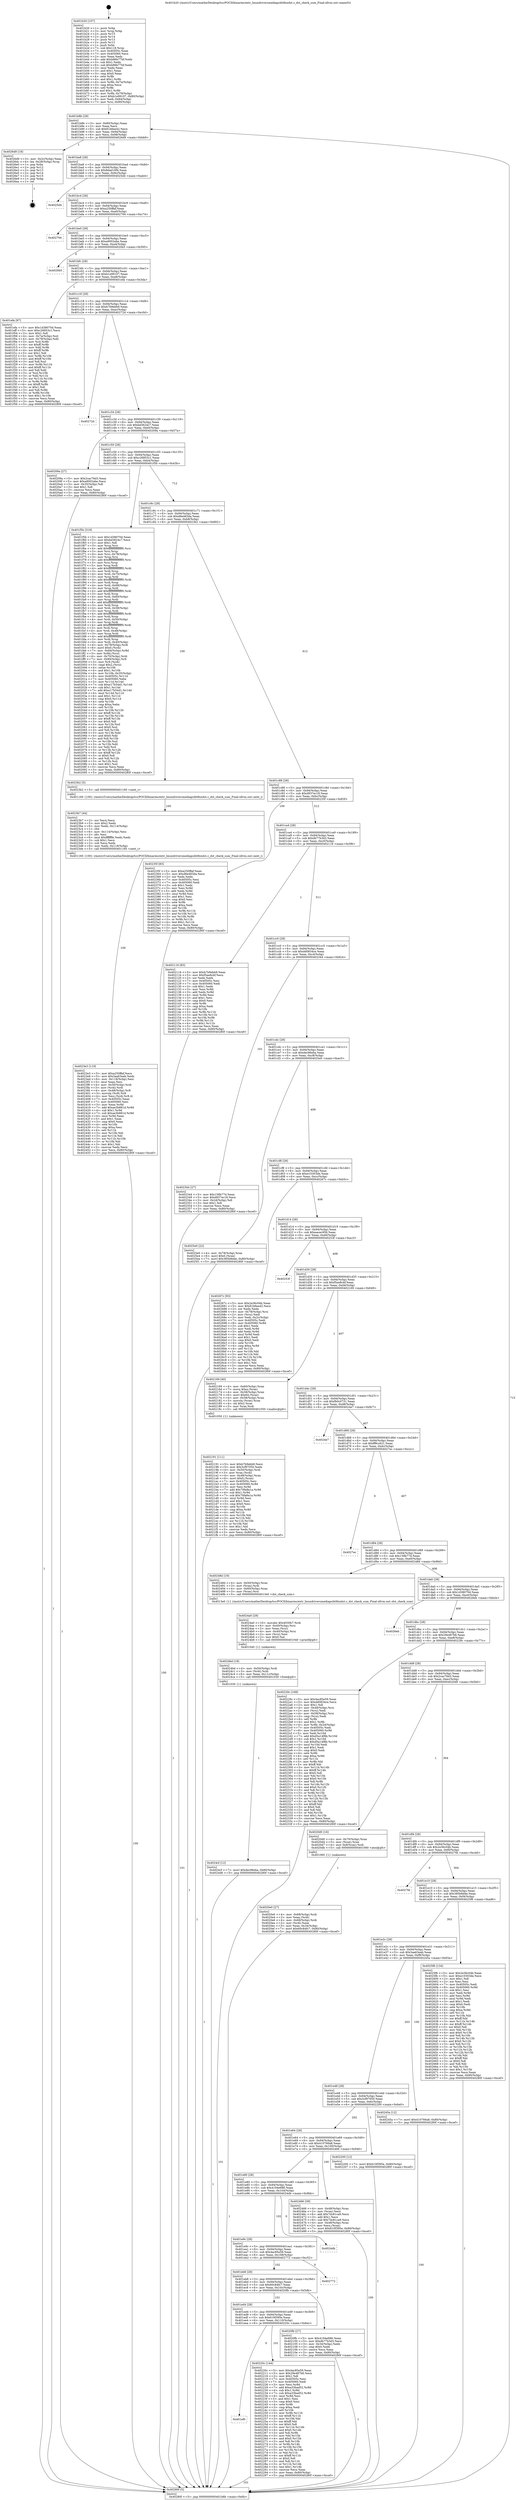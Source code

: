 digraph "0x401b20" {
  label = "0x401b20 (/mnt/c/Users/mathe/Desktop/tcc/POCII/binaries/extr_linuxdriversmediapcibt8xxdst.c_dst_check_sum_Final-ollvm.out::main(0))"
  labelloc = "t"
  node[shape=record]

  Entry [label="",width=0.3,height=0.3,shape=circle,fillcolor=black,style=filled]
  "0x401b8b" [label="{
     0x401b8b [29]\l
     | [instrs]\l
     &nbsp;&nbsp;0x401b8b \<+3\>: mov -0x80(%rbp),%eax\l
     &nbsp;&nbsp;0x401b8e \<+2\>: mov %eax,%ecx\l
     &nbsp;&nbsp;0x401b90 \<+6\>: sub $0x81b6ee42,%ecx\l
     &nbsp;&nbsp;0x401b96 \<+6\>: mov %eax,-0x94(%rbp)\l
     &nbsp;&nbsp;0x401b9c \<+6\>: mov %ecx,-0x98(%rbp)\l
     &nbsp;&nbsp;0x401ba2 \<+6\>: je 00000000004026d9 \<main+0xbb9\>\l
  }"]
  "0x4026d9" [label="{
     0x4026d9 [18]\l
     | [instrs]\l
     &nbsp;&nbsp;0x4026d9 \<+3\>: mov -0x2c(%rbp),%eax\l
     &nbsp;&nbsp;0x4026dc \<+4\>: lea -0x28(%rbp),%rsp\l
     &nbsp;&nbsp;0x4026e0 \<+1\>: pop %rbx\l
     &nbsp;&nbsp;0x4026e1 \<+2\>: pop %r12\l
     &nbsp;&nbsp;0x4026e3 \<+2\>: pop %r13\l
     &nbsp;&nbsp;0x4026e5 \<+2\>: pop %r14\l
     &nbsp;&nbsp;0x4026e7 \<+2\>: pop %r15\l
     &nbsp;&nbsp;0x4026e9 \<+1\>: pop %rbp\l
     &nbsp;&nbsp;0x4026ea \<+1\>: ret\l
  }"]
  "0x401ba8" [label="{
     0x401ba8 [28]\l
     | [instrs]\l
     &nbsp;&nbsp;0x401ba8 \<+5\>: jmp 0000000000401bad \<main+0x8d\>\l
     &nbsp;&nbsp;0x401bad \<+6\>: mov -0x94(%rbp),%eax\l
     &nbsp;&nbsp;0x401bb3 \<+5\>: sub $0x8dad16f4,%eax\l
     &nbsp;&nbsp;0x401bb8 \<+6\>: mov %eax,-0x9c(%rbp)\l
     &nbsp;&nbsp;0x401bbe \<+6\>: je 00000000004025d4 \<main+0xab4\>\l
  }"]
  Exit [label="",width=0.3,height=0.3,shape=circle,fillcolor=black,style=filled,peripheries=2]
  "0x4025d4" [label="{
     0x4025d4\l
  }", style=dashed]
  "0x401bc4" [label="{
     0x401bc4 [28]\l
     | [instrs]\l
     &nbsp;&nbsp;0x401bc4 \<+5\>: jmp 0000000000401bc9 \<main+0xa9\>\l
     &nbsp;&nbsp;0x401bc9 \<+6\>: mov -0x94(%rbp),%eax\l
     &nbsp;&nbsp;0x401bcf \<+5\>: sub $0xa250ffaf,%eax\l
     &nbsp;&nbsp;0x401bd4 \<+6\>: mov %eax,-0xa0(%rbp)\l
     &nbsp;&nbsp;0x401bda \<+6\>: je 0000000000402794 \<main+0xc74\>\l
  }"]
  "0x4024cf" [label="{
     0x4024cf [12]\l
     | [instrs]\l
     &nbsp;&nbsp;0x4024cf \<+7\>: movl $0xdec96eba,-0x80(%rbp)\l
     &nbsp;&nbsp;0x4024d6 \<+5\>: jmp 000000000040280f \<main+0xcef\>\l
  }"]
  "0x402794" [label="{
     0x402794\l
  }", style=dashed]
  "0x401be0" [label="{
     0x401be0 [28]\l
     | [instrs]\l
     &nbsp;&nbsp;0x401be0 \<+5\>: jmp 0000000000401be5 \<main+0xc5\>\l
     &nbsp;&nbsp;0x401be5 \<+6\>: mov -0x94(%rbp),%eax\l
     &nbsp;&nbsp;0x401beb \<+5\>: sub $0xa9002abe,%eax\l
     &nbsp;&nbsp;0x401bf0 \<+6\>: mov %eax,-0xa4(%rbp)\l
     &nbsp;&nbsp;0x401bf6 \<+6\>: je 00000000004020b5 \<main+0x595\>\l
  }"]
  "0x4024bd" [label="{
     0x4024bd [18]\l
     | [instrs]\l
     &nbsp;&nbsp;0x4024bd \<+4\>: mov -0x50(%rbp),%rdi\l
     &nbsp;&nbsp;0x4024c1 \<+3\>: mov (%rdi),%rdi\l
     &nbsp;&nbsp;0x4024c4 \<+6\>: mov %eax,-0x11c(%rbp)\l
     &nbsp;&nbsp;0x4024ca \<+5\>: call 0000000000401030 \<free@plt\>\l
     | [calls]\l
     &nbsp;&nbsp;0x401030 \{1\} (unknown)\l
  }"]
  "0x4020b5" [label="{
     0x4020b5\l
  }", style=dashed]
  "0x401bfc" [label="{
     0x401bfc [28]\l
     | [instrs]\l
     &nbsp;&nbsp;0x401bfc \<+5\>: jmp 0000000000401c01 \<main+0xe1\>\l
     &nbsp;&nbsp;0x401c01 \<+6\>: mov -0x94(%rbp),%eax\l
     &nbsp;&nbsp;0x401c07 \<+5\>: sub $0xb1e99107,%eax\l
     &nbsp;&nbsp;0x401c0c \<+6\>: mov %eax,-0xa8(%rbp)\l
     &nbsp;&nbsp;0x401c12 \<+6\>: je 0000000000401efa \<main+0x3da\>\l
  }"]
  "0x4024a0" [label="{
     0x4024a0 [29]\l
     | [instrs]\l
     &nbsp;&nbsp;0x4024a0 \<+10\>: movabs $0x4030b7,%rdi\l
     &nbsp;&nbsp;0x4024aa \<+4\>: mov -0x40(%rbp),%rsi\l
     &nbsp;&nbsp;0x4024ae \<+2\>: mov %eax,(%rsi)\l
     &nbsp;&nbsp;0x4024b0 \<+4\>: mov -0x40(%rbp),%rsi\l
     &nbsp;&nbsp;0x4024b4 \<+2\>: mov (%rsi),%esi\l
     &nbsp;&nbsp;0x4024b6 \<+2\>: mov $0x0,%al\l
     &nbsp;&nbsp;0x4024b8 \<+5\>: call 0000000000401040 \<printf@plt\>\l
     | [calls]\l
     &nbsp;&nbsp;0x401040 \{1\} (unknown)\l
  }"]
  "0x401efa" [label="{
     0x401efa [97]\l
     | [instrs]\l
     &nbsp;&nbsp;0x401efa \<+5\>: mov $0x1d38070d,%eax\l
     &nbsp;&nbsp;0x401eff \<+5\>: mov $0xc26853c1,%ecx\l
     &nbsp;&nbsp;0x401f04 \<+2\>: mov $0x1,%dl\l
     &nbsp;&nbsp;0x401f06 \<+4\>: mov -0x7a(%rbp),%sil\l
     &nbsp;&nbsp;0x401f0a \<+4\>: mov -0x79(%rbp),%dil\l
     &nbsp;&nbsp;0x401f0e \<+3\>: mov %sil,%r8b\l
     &nbsp;&nbsp;0x401f11 \<+4\>: xor $0xff,%r8b\l
     &nbsp;&nbsp;0x401f15 \<+3\>: mov %dil,%r9b\l
     &nbsp;&nbsp;0x401f18 \<+4\>: xor $0xff,%r9b\l
     &nbsp;&nbsp;0x401f1c \<+3\>: xor $0x1,%dl\l
     &nbsp;&nbsp;0x401f1f \<+3\>: mov %r8b,%r10b\l
     &nbsp;&nbsp;0x401f22 \<+4\>: and $0xff,%r10b\l
     &nbsp;&nbsp;0x401f26 \<+3\>: and %dl,%sil\l
     &nbsp;&nbsp;0x401f29 \<+3\>: mov %r9b,%r11b\l
     &nbsp;&nbsp;0x401f2c \<+4\>: and $0xff,%r11b\l
     &nbsp;&nbsp;0x401f30 \<+3\>: and %dl,%dil\l
     &nbsp;&nbsp;0x401f33 \<+3\>: or %sil,%r10b\l
     &nbsp;&nbsp;0x401f36 \<+3\>: or %dil,%r11b\l
     &nbsp;&nbsp;0x401f39 \<+3\>: xor %r11b,%r10b\l
     &nbsp;&nbsp;0x401f3c \<+3\>: or %r9b,%r8b\l
     &nbsp;&nbsp;0x401f3f \<+4\>: xor $0xff,%r8b\l
     &nbsp;&nbsp;0x401f43 \<+3\>: or $0x1,%dl\l
     &nbsp;&nbsp;0x401f46 \<+3\>: and %dl,%r8b\l
     &nbsp;&nbsp;0x401f49 \<+3\>: or %r8b,%r10b\l
     &nbsp;&nbsp;0x401f4c \<+4\>: test $0x1,%r10b\l
     &nbsp;&nbsp;0x401f50 \<+3\>: cmovne %ecx,%eax\l
     &nbsp;&nbsp;0x401f53 \<+3\>: mov %eax,-0x80(%rbp)\l
     &nbsp;&nbsp;0x401f56 \<+5\>: jmp 000000000040280f \<main+0xcef\>\l
  }"]
  "0x401c18" [label="{
     0x401c18 [28]\l
     | [instrs]\l
     &nbsp;&nbsp;0x401c18 \<+5\>: jmp 0000000000401c1d \<main+0xfd\>\l
     &nbsp;&nbsp;0x401c1d \<+6\>: mov -0x94(%rbp),%eax\l
     &nbsp;&nbsp;0x401c23 \<+5\>: sub $0xb7b9ebb9,%eax\l
     &nbsp;&nbsp;0x401c28 \<+6\>: mov %eax,-0xac(%rbp)\l
     &nbsp;&nbsp;0x401c2e \<+6\>: je 000000000040272d \<main+0xc0d\>\l
  }"]
  "0x40280f" [label="{
     0x40280f [5]\l
     | [instrs]\l
     &nbsp;&nbsp;0x40280f \<+5\>: jmp 0000000000401b8b \<main+0x6b\>\l
  }"]
  "0x401b20" [label="{
     0x401b20 [107]\l
     | [instrs]\l
     &nbsp;&nbsp;0x401b20 \<+1\>: push %rbp\l
     &nbsp;&nbsp;0x401b21 \<+3\>: mov %rsp,%rbp\l
     &nbsp;&nbsp;0x401b24 \<+2\>: push %r15\l
     &nbsp;&nbsp;0x401b26 \<+2\>: push %r14\l
     &nbsp;&nbsp;0x401b28 \<+2\>: push %r13\l
     &nbsp;&nbsp;0x401b2a \<+2\>: push %r12\l
     &nbsp;&nbsp;0x401b2c \<+1\>: push %rbx\l
     &nbsp;&nbsp;0x401b2d \<+7\>: sub $0x118,%rsp\l
     &nbsp;&nbsp;0x401b34 \<+7\>: mov 0x40505c,%eax\l
     &nbsp;&nbsp;0x401b3b \<+7\>: mov 0x405060,%ecx\l
     &nbsp;&nbsp;0x401b42 \<+2\>: mov %eax,%edx\l
     &nbsp;&nbsp;0x401b44 \<+6\>: add $0xb86b77bf,%edx\l
     &nbsp;&nbsp;0x401b4a \<+3\>: sub $0x1,%edx\l
     &nbsp;&nbsp;0x401b4d \<+6\>: sub $0xb86b77bf,%edx\l
     &nbsp;&nbsp;0x401b53 \<+3\>: imul %edx,%eax\l
     &nbsp;&nbsp;0x401b56 \<+3\>: and $0x1,%eax\l
     &nbsp;&nbsp;0x401b59 \<+3\>: cmp $0x0,%eax\l
     &nbsp;&nbsp;0x401b5c \<+4\>: sete %r8b\l
     &nbsp;&nbsp;0x401b60 \<+4\>: and $0x1,%r8b\l
     &nbsp;&nbsp;0x401b64 \<+4\>: mov %r8b,-0x7a(%rbp)\l
     &nbsp;&nbsp;0x401b68 \<+3\>: cmp $0xa,%ecx\l
     &nbsp;&nbsp;0x401b6b \<+4\>: setl %r8b\l
     &nbsp;&nbsp;0x401b6f \<+4\>: and $0x1,%r8b\l
     &nbsp;&nbsp;0x401b73 \<+4\>: mov %r8b,-0x79(%rbp)\l
     &nbsp;&nbsp;0x401b77 \<+7\>: movl $0xb1e99107,-0x80(%rbp)\l
     &nbsp;&nbsp;0x401b7e \<+6\>: mov %edi,-0x84(%rbp)\l
     &nbsp;&nbsp;0x401b84 \<+7\>: mov %rsi,-0x90(%rbp)\l
  }"]
  "0x4023e3" [label="{
     0x4023e3 [119]\l
     | [instrs]\l
     &nbsp;&nbsp;0x4023e3 \<+5\>: mov $0xa250ffaf,%ecx\l
     &nbsp;&nbsp;0x4023e8 \<+5\>: mov $0x3aa63eab,%edx\l
     &nbsp;&nbsp;0x4023ed \<+6\>: mov -0x118(%rbp),%esi\l
     &nbsp;&nbsp;0x4023f3 \<+3\>: imul %eax,%esi\l
     &nbsp;&nbsp;0x4023f6 \<+4\>: mov -0x50(%rbp),%rdi\l
     &nbsp;&nbsp;0x4023fa \<+3\>: mov (%rdi),%rdi\l
     &nbsp;&nbsp;0x4023fd \<+4\>: mov -0x48(%rbp),%r8\l
     &nbsp;&nbsp;0x402401 \<+3\>: movslq (%r8),%r8\l
     &nbsp;&nbsp;0x402404 \<+4\>: mov %esi,(%rdi,%r8,4)\l
     &nbsp;&nbsp;0x402408 \<+7\>: mov 0x40505c,%eax\l
     &nbsp;&nbsp;0x40240f \<+7\>: mov 0x405060,%esi\l
     &nbsp;&nbsp;0x402416 \<+3\>: mov %eax,%r9d\l
     &nbsp;&nbsp;0x402419 \<+7\>: add $0xae3b881d,%r9d\l
     &nbsp;&nbsp;0x402420 \<+4\>: sub $0x1,%r9d\l
     &nbsp;&nbsp;0x402424 \<+7\>: sub $0xae3b881d,%r9d\l
     &nbsp;&nbsp;0x40242b \<+4\>: imul %r9d,%eax\l
     &nbsp;&nbsp;0x40242f \<+3\>: and $0x1,%eax\l
     &nbsp;&nbsp;0x402432 \<+3\>: cmp $0x0,%eax\l
     &nbsp;&nbsp;0x402435 \<+4\>: sete %r10b\l
     &nbsp;&nbsp;0x402439 \<+3\>: cmp $0xa,%esi\l
     &nbsp;&nbsp;0x40243c \<+4\>: setl %r11b\l
     &nbsp;&nbsp;0x402440 \<+3\>: mov %r10b,%bl\l
     &nbsp;&nbsp;0x402443 \<+3\>: and %r11b,%bl\l
     &nbsp;&nbsp;0x402446 \<+3\>: xor %r11b,%r10b\l
     &nbsp;&nbsp;0x402449 \<+3\>: or %r10b,%bl\l
     &nbsp;&nbsp;0x40244c \<+3\>: test $0x1,%bl\l
     &nbsp;&nbsp;0x40244f \<+3\>: cmovne %edx,%ecx\l
     &nbsp;&nbsp;0x402452 \<+3\>: mov %ecx,-0x80(%rbp)\l
     &nbsp;&nbsp;0x402455 \<+5\>: jmp 000000000040280f \<main+0xcef\>\l
  }"]
  "0x40272d" [label="{
     0x40272d\l
  }", style=dashed]
  "0x401c34" [label="{
     0x401c34 [28]\l
     | [instrs]\l
     &nbsp;&nbsp;0x401c34 \<+5\>: jmp 0000000000401c39 \<main+0x119\>\l
     &nbsp;&nbsp;0x401c39 \<+6\>: mov -0x94(%rbp),%eax\l
     &nbsp;&nbsp;0x401c3f \<+5\>: sub $0xbd3624c7,%eax\l
     &nbsp;&nbsp;0x401c44 \<+6\>: mov %eax,-0xb0(%rbp)\l
     &nbsp;&nbsp;0x401c4a \<+6\>: je 000000000040209a \<main+0x57a\>\l
  }"]
  "0x4023b7" [label="{
     0x4023b7 [44]\l
     | [instrs]\l
     &nbsp;&nbsp;0x4023b7 \<+2\>: xor %ecx,%ecx\l
     &nbsp;&nbsp;0x4023b9 \<+5\>: mov $0x2,%edx\l
     &nbsp;&nbsp;0x4023be \<+6\>: mov %edx,-0x114(%rbp)\l
     &nbsp;&nbsp;0x4023c4 \<+1\>: cltd\l
     &nbsp;&nbsp;0x4023c5 \<+6\>: mov -0x114(%rbp),%esi\l
     &nbsp;&nbsp;0x4023cb \<+2\>: idiv %esi\l
     &nbsp;&nbsp;0x4023cd \<+6\>: imul $0xfffffffe,%edx,%edx\l
     &nbsp;&nbsp;0x4023d3 \<+3\>: sub $0x1,%ecx\l
     &nbsp;&nbsp;0x4023d6 \<+2\>: sub %ecx,%edx\l
     &nbsp;&nbsp;0x4023d8 \<+6\>: mov %edx,-0x118(%rbp)\l
     &nbsp;&nbsp;0x4023de \<+5\>: call 0000000000401160 \<next_i\>\l
     | [calls]\l
     &nbsp;&nbsp;0x401160 \{100\} (/mnt/c/Users/mathe/Desktop/tcc/POCII/binaries/extr_linuxdriversmediapcibt8xxdst.c_dst_check_sum_Final-ollvm.out::next_i)\l
  }"]
  "0x40209a" [label="{
     0x40209a [27]\l
     | [instrs]\l
     &nbsp;&nbsp;0x40209a \<+5\>: mov $0x2cac76d3,%eax\l
     &nbsp;&nbsp;0x40209f \<+5\>: mov $0xa9002abe,%ecx\l
     &nbsp;&nbsp;0x4020a4 \<+3\>: mov -0x35(%rbp),%dl\l
     &nbsp;&nbsp;0x4020a7 \<+3\>: test $0x1,%dl\l
     &nbsp;&nbsp;0x4020aa \<+3\>: cmovne %ecx,%eax\l
     &nbsp;&nbsp;0x4020ad \<+3\>: mov %eax,-0x80(%rbp)\l
     &nbsp;&nbsp;0x4020b0 \<+5\>: jmp 000000000040280f \<main+0xcef\>\l
  }"]
  "0x401c50" [label="{
     0x401c50 [28]\l
     | [instrs]\l
     &nbsp;&nbsp;0x401c50 \<+5\>: jmp 0000000000401c55 \<main+0x135\>\l
     &nbsp;&nbsp;0x401c55 \<+6\>: mov -0x94(%rbp),%eax\l
     &nbsp;&nbsp;0x401c5b \<+5\>: sub $0xc26853c1,%eax\l
     &nbsp;&nbsp;0x401c60 \<+6\>: mov %eax,-0xb4(%rbp)\l
     &nbsp;&nbsp;0x401c66 \<+6\>: je 0000000000401f5b \<main+0x43b\>\l
  }"]
  "0x401ef0" [label="{
     0x401ef0\l
  }", style=dashed]
  "0x401f5b" [label="{
     0x401f5b [319]\l
     | [instrs]\l
     &nbsp;&nbsp;0x401f5b \<+5\>: mov $0x1d38070d,%eax\l
     &nbsp;&nbsp;0x401f60 \<+5\>: mov $0xbd3624c7,%ecx\l
     &nbsp;&nbsp;0x401f65 \<+2\>: mov $0x1,%dl\l
     &nbsp;&nbsp;0x401f67 \<+3\>: mov %rsp,%rsi\l
     &nbsp;&nbsp;0x401f6a \<+4\>: add $0xfffffffffffffff0,%rsi\l
     &nbsp;&nbsp;0x401f6e \<+3\>: mov %rsi,%rsp\l
     &nbsp;&nbsp;0x401f71 \<+4\>: mov %rsi,-0x78(%rbp)\l
     &nbsp;&nbsp;0x401f75 \<+3\>: mov %rsp,%rsi\l
     &nbsp;&nbsp;0x401f78 \<+4\>: add $0xfffffffffffffff0,%rsi\l
     &nbsp;&nbsp;0x401f7c \<+3\>: mov %rsi,%rsp\l
     &nbsp;&nbsp;0x401f7f \<+3\>: mov %rsp,%rdi\l
     &nbsp;&nbsp;0x401f82 \<+4\>: add $0xfffffffffffffff0,%rdi\l
     &nbsp;&nbsp;0x401f86 \<+3\>: mov %rdi,%rsp\l
     &nbsp;&nbsp;0x401f89 \<+4\>: mov %rdi,-0x70(%rbp)\l
     &nbsp;&nbsp;0x401f8d \<+3\>: mov %rsp,%rdi\l
     &nbsp;&nbsp;0x401f90 \<+4\>: add $0xfffffffffffffff0,%rdi\l
     &nbsp;&nbsp;0x401f94 \<+3\>: mov %rdi,%rsp\l
     &nbsp;&nbsp;0x401f97 \<+4\>: mov %rdi,-0x68(%rbp)\l
     &nbsp;&nbsp;0x401f9b \<+3\>: mov %rsp,%rdi\l
     &nbsp;&nbsp;0x401f9e \<+4\>: add $0xfffffffffffffff0,%rdi\l
     &nbsp;&nbsp;0x401fa2 \<+3\>: mov %rdi,%rsp\l
     &nbsp;&nbsp;0x401fa5 \<+4\>: mov %rdi,-0x60(%rbp)\l
     &nbsp;&nbsp;0x401fa9 \<+3\>: mov %rsp,%rdi\l
     &nbsp;&nbsp;0x401fac \<+4\>: add $0xfffffffffffffff0,%rdi\l
     &nbsp;&nbsp;0x401fb0 \<+3\>: mov %rdi,%rsp\l
     &nbsp;&nbsp;0x401fb3 \<+4\>: mov %rdi,-0x58(%rbp)\l
     &nbsp;&nbsp;0x401fb7 \<+3\>: mov %rsp,%rdi\l
     &nbsp;&nbsp;0x401fba \<+4\>: add $0xfffffffffffffff0,%rdi\l
     &nbsp;&nbsp;0x401fbe \<+3\>: mov %rdi,%rsp\l
     &nbsp;&nbsp;0x401fc1 \<+4\>: mov %rdi,-0x50(%rbp)\l
     &nbsp;&nbsp;0x401fc5 \<+3\>: mov %rsp,%rdi\l
     &nbsp;&nbsp;0x401fc8 \<+4\>: add $0xfffffffffffffff0,%rdi\l
     &nbsp;&nbsp;0x401fcc \<+3\>: mov %rdi,%rsp\l
     &nbsp;&nbsp;0x401fcf \<+4\>: mov %rdi,-0x48(%rbp)\l
     &nbsp;&nbsp;0x401fd3 \<+3\>: mov %rsp,%rdi\l
     &nbsp;&nbsp;0x401fd6 \<+4\>: add $0xfffffffffffffff0,%rdi\l
     &nbsp;&nbsp;0x401fda \<+3\>: mov %rdi,%rsp\l
     &nbsp;&nbsp;0x401fdd \<+4\>: mov %rdi,-0x40(%rbp)\l
     &nbsp;&nbsp;0x401fe1 \<+4\>: mov -0x78(%rbp),%rdi\l
     &nbsp;&nbsp;0x401fe5 \<+6\>: movl $0x0,(%rdi)\l
     &nbsp;&nbsp;0x401feb \<+7\>: mov -0x84(%rbp),%r8d\l
     &nbsp;&nbsp;0x401ff2 \<+3\>: mov %r8d,(%rsi)\l
     &nbsp;&nbsp;0x401ff5 \<+4\>: mov -0x70(%rbp),%rdi\l
     &nbsp;&nbsp;0x401ff9 \<+7\>: mov -0x90(%rbp),%r9\l
     &nbsp;&nbsp;0x402000 \<+3\>: mov %r9,(%rdi)\l
     &nbsp;&nbsp;0x402003 \<+3\>: cmpl $0x2,(%rsi)\l
     &nbsp;&nbsp;0x402006 \<+4\>: setne %r10b\l
     &nbsp;&nbsp;0x40200a \<+4\>: and $0x1,%r10b\l
     &nbsp;&nbsp;0x40200e \<+4\>: mov %r10b,-0x35(%rbp)\l
     &nbsp;&nbsp;0x402012 \<+8\>: mov 0x40505c,%r11d\l
     &nbsp;&nbsp;0x40201a \<+7\>: mov 0x405060,%ebx\l
     &nbsp;&nbsp;0x402021 \<+3\>: mov %r11d,%r14d\l
     &nbsp;&nbsp;0x402024 \<+7\>: sub $0xe17b54d1,%r14d\l
     &nbsp;&nbsp;0x40202b \<+4\>: sub $0x1,%r14d\l
     &nbsp;&nbsp;0x40202f \<+7\>: add $0xe17b54d1,%r14d\l
     &nbsp;&nbsp;0x402036 \<+4\>: imul %r14d,%r11d\l
     &nbsp;&nbsp;0x40203a \<+4\>: and $0x1,%r11d\l
     &nbsp;&nbsp;0x40203e \<+4\>: cmp $0x0,%r11d\l
     &nbsp;&nbsp;0x402042 \<+4\>: sete %r10b\l
     &nbsp;&nbsp;0x402046 \<+3\>: cmp $0xa,%ebx\l
     &nbsp;&nbsp;0x402049 \<+4\>: setl %r15b\l
     &nbsp;&nbsp;0x40204d \<+3\>: mov %r10b,%r12b\l
     &nbsp;&nbsp;0x402050 \<+4\>: xor $0xff,%r12b\l
     &nbsp;&nbsp;0x402054 \<+3\>: mov %r15b,%r13b\l
     &nbsp;&nbsp;0x402057 \<+4\>: xor $0xff,%r13b\l
     &nbsp;&nbsp;0x40205b \<+3\>: xor $0x0,%dl\l
     &nbsp;&nbsp;0x40205e \<+3\>: mov %r12b,%sil\l
     &nbsp;&nbsp;0x402061 \<+4\>: and $0x0,%sil\l
     &nbsp;&nbsp;0x402065 \<+3\>: and %dl,%r10b\l
     &nbsp;&nbsp;0x402068 \<+3\>: mov %r13b,%dil\l
     &nbsp;&nbsp;0x40206b \<+4\>: and $0x0,%dil\l
     &nbsp;&nbsp;0x40206f \<+3\>: and %dl,%r15b\l
     &nbsp;&nbsp;0x402072 \<+3\>: or %r10b,%sil\l
     &nbsp;&nbsp;0x402075 \<+3\>: or %r15b,%dil\l
     &nbsp;&nbsp;0x402078 \<+3\>: xor %dil,%sil\l
     &nbsp;&nbsp;0x40207b \<+3\>: or %r13b,%r12b\l
     &nbsp;&nbsp;0x40207e \<+4\>: xor $0xff,%r12b\l
     &nbsp;&nbsp;0x402082 \<+3\>: or $0x0,%dl\l
     &nbsp;&nbsp;0x402085 \<+3\>: and %dl,%r12b\l
     &nbsp;&nbsp;0x402088 \<+3\>: or %r12b,%sil\l
     &nbsp;&nbsp;0x40208b \<+4\>: test $0x1,%sil\l
     &nbsp;&nbsp;0x40208f \<+3\>: cmovne %ecx,%eax\l
     &nbsp;&nbsp;0x402092 \<+3\>: mov %eax,-0x80(%rbp)\l
     &nbsp;&nbsp;0x402095 \<+5\>: jmp 000000000040280f \<main+0xcef\>\l
  }"]
  "0x401c6c" [label="{
     0x401c6c [28]\l
     | [instrs]\l
     &nbsp;&nbsp;0x401c6c \<+5\>: jmp 0000000000401c71 \<main+0x151\>\l
     &nbsp;&nbsp;0x401c71 \<+6\>: mov -0x94(%rbp),%eax\l
     &nbsp;&nbsp;0x401c77 \<+5\>: sub $0xd6e483da,%eax\l
     &nbsp;&nbsp;0x401c7c \<+6\>: mov %eax,-0xb8(%rbp)\l
     &nbsp;&nbsp;0x401c82 \<+6\>: je 00000000004023b2 \<main+0x892\>\l
  }"]
  "0x40220c" [label="{
     0x40220c [144]\l
     | [instrs]\l
     &nbsp;&nbsp;0x40220c \<+5\>: mov $0x4ac85e59,%eax\l
     &nbsp;&nbsp;0x402211 \<+5\>: mov $0x29e487b6,%ecx\l
     &nbsp;&nbsp;0x402216 \<+2\>: mov $0x1,%dl\l
     &nbsp;&nbsp;0x402218 \<+7\>: mov 0x40505c,%esi\l
     &nbsp;&nbsp;0x40221f \<+7\>: mov 0x405060,%edi\l
     &nbsp;&nbsp;0x402226 \<+3\>: mov %esi,%r8d\l
     &nbsp;&nbsp;0x402229 \<+7\>: add $0xa33bad52,%r8d\l
     &nbsp;&nbsp;0x402230 \<+4\>: sub $0x1,%r8d\l
     &nbsp;&nbsp;0x402234 \<+7\>: sub $0xa33bad52,%r8d\l
     &nbsp;&nbsp;0x40223b \<+4\>: imul %r8d,%esi\l
     &nbsp;&nbsp;0x40223f \<+3\>: and $0x1,%esi\l
     &nbsp;&nbsp;0x402242 \<+3\>: cmp $0x0,%esi\l
     &nbsp;&nbsp;0x402245 \<+4\>: sete %r9b\l
     &nbsp;&nbsp;0x402249 \<+3\>: cmp $0xa,%edi\l
     &nbsp;&nbsp;0x40224c \<+4\>: setl %r10b\l
     &nbsp;&nbsp;0x402250 \<+3\>: mov %r9b,%r11b\l
     &nbsp;&nbsp;0x402253 \<+4\>: xor $0xff,%r11b\l
     &nbsp;&nbsp;0x402257 \<+3\>: mov %r10b,%bl\l
     &nbsp;&nbsp;0x40225a \<+3\>: xor $0xff,%bl\l
     &nbsp;&nbsp;0x40225d \<+3\>: xor $0x0,%dl\l
     &nbsp;&nbsp;0x402260 \<+3\>: mov %r11b,%r14b\l
     &nbsp;&nbsp;0x402263 \<+4\>: and $0x0,%r14b\l
     &nbsp;&nbsp;0x402267 \<+3\>: and %dl,%r9b\l
     &nbsp;&nbsp;0x40226a \<+3\>: mov %bl,%r15b\l
     &nbsp;&nbsp;0x40226d \<+4\>: and $0x0,%r15b\l
     &nbsp;&nbsp;0x402271 \<+3\>: and %dl,%r10b\l
     &nbsp;&nbsp;0x402274 \<+3\>: or %r9b,%r14b\l
     &nbsp;&nbsp;0x402277 \<+3\>: or %r10b,%r15b\l
     &nbsp;&nbsp;0x40227a \<+3\>: xor %r15b,%r14b\l
     &nbsp;&nbsp;0x40227d \<+3\>: or %bl,%r11b\l
     &nbsp;&nbsp;0x402280 \<+4\>: xor $0xff,%r11b\l
     &nbsp;&nbsp;0x402284 \<+3\>: or $0x0,%dl\l
     &nbsp;&nbsp;0x402287 \<+3\>: and %dl,%r11b\l
     &nbsp;&nbsp;0x40228a \<+3\>: or %r11b,%r14b\l
     &nbsp;&nbsp;0x40228d \<+4\>: test $0x1,%r14b\l
     &nbsp;&nbsp;0x402291 \<+3\>: cmovne %ecx,%eax\l
     &nbsp;&nbsp;0x402294 \<+3\>: mov %eax,-0x80(%rbp)\l
     &nbsp;&nbsp;0x402297 \<+5\>: jmp 000000000040280f \<main+0xcef\>\l
  }"]
  "0x402191" [label="{
     0x402191 [111]\l
     | [instrs]\l
     &nbsp;&nbsp;0x402191 \<+5\>: mov $0xb7b9ebb9,%ecx\l
     &nbsp;&nbsp;0x402196 \<+5\>: mov $0x3cf97050,%edx\l
     &nbsp;&nbsp;0x40219b \<+4\>: mov -0x50(%rbp),%rdi\l
     &nbsp;&nbsp;0x40219f \<+3\>: mov %rax,(%rdi)\l
     &nbsp;&nbsp;0x4021a2 \<+4\>: mov -0x48(%rbp),%rax\l
     &nbsp;&nbsp;0x4021a6 \<+6\>: movl $0x0,(%rax)\l
     &nbsp;&nbsp;0x4021ac \<+7\>: mov 0x40505c,%esi\l
     &nbsp;&nbsp;0x4021b3 \<+8\>: mov 0x405060,%r8d\l
     &nbsp;&nbsp;0x4021bb \<+3\>: mov %esi,%r9d\l
     &nbsp;&nbsp;0x4021be \<+7\>: add $0x70fa8a1a,%r9d\l
     &nbsp;&nbsp;0x4021c5 \<+4\>: sub $0x1,%r9d\l
     &nbsp;&nbsp;0x4021c9 \<+7\>: sub $0x70fa8a1a,%r9d\l
     &nbsp;&nbsp;0x4021d0 \<+4\>: imul %r9d,%esi\l
     &nbsp;&nbsp;0x4021d4 \<+3\>: and $0x1,%esi\l
     &nbsp;&nbsp;0x4021d7 \<+3\>: cmp $0x0,%esi\l
     &nbsp;&nbsp;0x4021da \<+4\>: sete %r10b\l
     &nbsp;&nbsp;0x4021de \<+4\>: cmp $0xa,%r8d\l
     &nbsp;&nbsp;0x4021e2 \<+4\>: setl %r11b\l
     &nbsp;&nbsp;0x4021e6 \<+3\>: mov %r10b,%bl\l
     &nbsp;&nbsp;0x4021e9 \<+3\>: and %r11b,%bl\l
     &nbsp;&nbsp;0x4021ec \<+3\>: xor %r11b,%r10b\l
     &nbsp;&nbsp;0x4021ef \<+3\>: or %r10b,%bl\l
     &nbsp;&nbsp;0x4021f2 \<+3\>: test $0x1,%bl\l
     &nbsp;&nbsp;0x4021f5 \<+3\>: cmovne %edx,%ecx\l
     &nbsp;&nbsp;0x4021f8 \<+3\>: mov %ecx,-0x80(%rbp)\l
     &nbsp;&nbsp;0x4021fb \<+5\>: jmp 000000000040280f \<main+0xcef\>\l
  }"]
  "0x4023b2" [label="{
     0x4023b2 [5]\l
     | [instrs]\l
     &nbsp;&nbsp;0x4023b2 \<+5\>: call 0000000000401160 \<next_i\>\l
     | [calls]\l
     &nbsp;&nbsp;0x401160 \{100\} (/mnt/c/Users/mathe/Desktop/tcc/POCII/binaries/extr_linuxdriversmediapcibt8xxdst.c_dst_check_sum_Final-ollvm.out::next_i)\l
  }"]
  "0x401c88" [label="{
     0x401c88 [28]\l
     | [instrs]\l
     &nbsp;&nbsp;0x401c88 \<+5\>: jmp 0000000000401c8d \<main+0x16d\>\l
     &nbsp;&nbsp;0x401c8d \<+6\>: mov -0x94(%rbp),%eax\l
     &nbsp;&nbsp;0x401c93 \<+5\>: sub $0xd937ec18,%eax\l
     &nbsp;&nbsp;0x401c98 \<+6\>: mov %eax,-0xbc(%rbp)\l
     &nbsp;&nbsp;0x401c9e \<+6\>: je 000000000040235f \<main+0x83f\>\l
  }"]
  "0x401ed4" [label="{
     0x401ed4 [28]\l
     | [instrs]\l
     &nbsp;&nbsp;0x401ed4 \<+5\>: jmp 0000000000401ed9 \<main+0x3b9\>\l
     &nbsp;&nbsp;0x401ed9 \<+6\>: mov -0x94(%rbp),%eax\l
     &nbsp;&nbsp;0x401edf \<+5\>: sub $0x610f395e,%eax\l
     &nbsp;&nbsp;0x401ee4 \<+6\>: mov %eax,-0x110(%rbp)\l
     &nbsp;&nbsp;0x401eea \<+6\>: je 000000000040220c \<main+0x6ec\>\l
  }"]
  "0x40235f" [label="{
     0x40235f [83]\l
     | [instrs]\l
     &nbsp;&nbsp;0x40235f \<+5\>: mov $0xa250ffaf,%eax\l
     &nbsp;&nbsp;0x402364 \<+5\>: mov $0xd6e483da,%ecx\l
     &nbsp;&nbsp;0x402369 \<+2\>: xor %edx,%edx\l
     &nbsp;&nbsp;0x40236b \<+7\>: mov 0x40505c,%esi\l
     &nbsp;&nbsp;0x402372 \<+7\>: mov 0x405060,%edi\l
     &nbsp;&nbsp;0x402379 \<+3\>: sub $0x1,%edx\l
     &nbsp;&nbsp;0x40237c \<+3\>: mov %esi,%r8d\l
     &nbsp;&nbsp;0x40237f \<+3\>: add %edx,%r8d\l
     &nbsp;&nbsp;0x402382 \<+4\>: imul %r8d,%esi\l
     &nbsp;&nbsp;0x402386 \<+3\>: and $0x1,%esi\l
     &nbsp;&nbsp;0x402389 \<+3\>: cmp $0x0,%esi\l
     &nbsp;&nbsp;0x40238c \<+4\>: sete %r9b\l
     &nbsp;&nbsp;0x402390 \<+3\>: cmp $0xa,%edi\l
     &nbsp;&nbsp;0x402393 \<+4\>: setl %r10b\l
     &nbsp;&nbsp;0x402397 \<+3\>: mov %r9b,%r11b\l
     &nbsp;&nbsp;0x40239a \<+3\>: and %r10b,%r11b\l
     &nbsp;&nbsp;0x40239d \<+3\>: xor %r10b,%r9b\l
     &nbsp;&nbsp;0x4023a0 \<+3\>: or %r9b,%r11b\l
     &nbsp;&nbsp;0x4023a3 \<+4\>: test $0x1,%r11b\l
     &nbsp;&nbsp;0x4023a7 \<+3\>: cmovne %ecx,%eax\l
     &nbsp;&nbsp;0x4023aa \<+3\>: mov %eax,-0x80(%rbp)\l
     &nbsp;&nbsp;0x4023ad \<+5\>: jmp 000000000040280f \<main+0xcef\>\l
  }"]
  "0x401ca4" [label="{
     0x401ca4 [28]\l
     | [instrs]\l
     &nbsp;&nbsp;0x401ca4 \<+5\>: jmp 0000000000401ca9 \<main+0x189\>\l
     &nbsp;&nbsp;0x401ca9 \<+6\>: mov -0x94(%rbp),%eax\l
     &nbsp;&nbsp;0x401caf \<+5\>: sub $0xdb77b3d3,%eax\l
     &nbsp;&nbsp;0x401cb4 \<+6\>: mov %eax,-0xc0(%rbp)\l
     &nbsp;&nbsp;0x401cba \<+6\>: je 0000000000402116 \<main+0x5f6\>\l
  }"]
  "0x4020fb" [label="{
     0x4020fb [27]\l
     | [instrs]\l
     &nbsp;&nbsp;0x4020fb \<+5\>: mov $0x4194e686,%eax\l
     &nbsp;&nbsp;0x402100 \<+5\>: mov $0xdb77b3d3,%ecx\l
     &nbsp;&nbsp;0x402105 \<+3\>: mov -0x34(%rbp),%edx\l
     &nbsp;&nbsp;0x402108 \<+3\>: cmp $0x0,%edx\l
     &nbsp;&nbsp;0x40210b \<+3\>: cmove %ecx,%eax\l
     &nbsp;&nbsp;0x40210e \<+3\>: mov %eax,-0x80(%rbp)\l
     &nbsp;&nbsp;0x402111 \<+5\>: jmp 000000000040280f \<main+0xcef\>\l
  }"]
  "0x402116" [label="{
     0x402116 [83]\l
     | [instrs]\l
     &nbsp;&nbsp;0x402116 \<+5\>: mov $0xb7b9ebb9,%eax\l
     &nbsp;&nbsp;0x40211b \<+5\>: mov $0xf5ae8cbf,%ecx\l
     &nbsp;&nbsp;0x402120 \<+2\>: xor %edx,%edx\l
     &nbsp;&nbsp;0x402122 \<+7\>: mov 0x40505c,%esi\l
     &nbsp;&nbsp;0x402129 \<+7\>: mov 0x405060,%edi\l
     &nbsp;&nbsp;0x402130 \<+3\>: sub $0x1,%edx\l
     &nbsp;&nbsp;0x402133 \<+3\>: mov %esi,%r8d\l
     &nbsp;&nbsp;0x402136 \<+3\>: add %edx,%r8d\l
     &nbsp;&nbsp;0x402139 \<+4\>: imul %r8d,%esi\l
     &nbsp;&nbsp;0x40213d \<+3\>: and $0x1,%esi\l
     &nbsp;&nbsp;0x402140 \<+3\>: cmp $0x0,%esi\l
     &nbsp;&nbsp;0x402143 \<+4\>: sete %r9b\l
     &nbsp;&nbsp;0x402147 \<+3\>: cmp $0xa,%edi\l
     &nbsp;&nbsp;0x40214a \<+4\>: setl %r10b\l
     &nbsp;&nbsp;0x40214e \<+3\>: mov %r9b,%r11b\l
     &nbsp;&nbsp;0x402151 \<+3\>: and %r10b,%r11b\l
     &nbsp;&nbsp;0x402154 \<+3\>: xor %r10b,%r9b\l
     &nbsp;&nbsp;0x402157 \<+3\>: or %r9b,%r11b\l
     &nbsp;&nbsp;0x40215a \<+4\>: test $0x1,%r11b\l
     &nbsp;&nbsp;0x40215e \<+3\>: cmovne %ecx,%eax\l
     &nbsp;&nbsp;0x402161 \<+3\>: mov %eax,-0x80(%rbp)\l
     &nbsp;&nbsp;0x402164 \<+5\>: jmp 000000000040280f \<main+0xcef\>\l
  }"]
  "0x401cc0" [label="{
     0x401cc0 [28]\l
     | [instrs]\l
     &nbsp;&nbsp;0x401cc0 \<+5\>: jmp 0000000000401cc5 \<main+0x1a5\>\l
     &nbsp;&nbsp;0x401cc5 \<+6\>: mov -0x94(%rbp),%eax\l
     &nbsp;&nbsp;0x401ccb \<+5\>: sub $0xdd0834ce,%eax\l
     &nbsp;&nbsp;0x401cd0 \<+6\>: mov %eax,-0xc4(%rbp)\l
     &nbsp;&nbsp;0x401cd6 \<+6\>: je 0000000000402344 \<main+0x824\>\l
  }"]
  "0x401eb8" [label="{
     0x401eb8 [28]\l
     | [instrs]\l
     &nbsp;&nbsp;0x401eb8 \<+5\>: jmp 0000000000401ebd \<main+0x39d\>\l
     &nbsp;&nbsp;0x401ebd \<+6\>: mov -0x94(%rbp),%eax\l
     &nbsp;&nbsp;0x401ec3 \<+5\>: sub $0x60c84fc7,%eax\l
     &nbsp;&nbsp;0x401ec8 \<+6\>: mov %eax,-0x10c(%rbp)\l
     &nbsp;&nbsp;0x401ece \<+6\>: je 00000000004020fb \<main+0x5db\>\l
  }"]
  "0x402344" [label="{
     0x402344 [27]\l
     | [instrs]\l
     &nbsp;&nbsp;0x402344 \<+5\>: mov $0x158b77d,%eax\l
     &nbsp;&nbsp;0x402349 \<+5\>: mov $0xd937ec18,%ecx\l
     &nbsp;&nbsp;0x40234e \<+3\>: mov -0x2d(%rbp),%dl\l
     &nbsp;&nbsp;0x402351 \<+3\>: test $0x1,%dl\l
     &nbsp;&nbsp;0x402354 \<+3\>: cmovne %ecx,%eax\l
     &nbsp;&nbsp;0x402357 \<+3\>: mov %eax,-0x80(%rbp)\l
     &nbsp;&nbsp;0x40235a \<+5\>: jmp 000000000040280f \<main+0xcef\>\l
  }"]
  "0x401cdc" [label="{
     0x401cdc [28]\l
     | [instrs]\l
     &nbsp;&nbsp;0x401cdc \<+5\>: jmp 0000000000401ce1 \<main+0x1c1\>\l
     &nbsp;&nbsp;0x401ce1 \<+6\>: mov -0x94(%rbp),%eax\l
     &nbsp;&nbsp;0x401ce7 \<+5\>: sub $0xdec96eba,%eax\l
     &nbsp;&nbsp;0x401cec \<+6\>: mov %eax,-0xc8(%rbp)\l
     &nbsp;&nbsp;0x401cf2 \<+6\>: je 00000000004025e0 \<main+0xac0\>\l
  }"]
  "0x402772" [label="{
     0x402772\l
  }", style=dashed]
  "0x4025e0" [label="{
     0x4025e0 [22]\l
     | [instrs]\l
     &nbsp;&nbsp;0x4025e0 \<+4\>: mov -0x78(%rbp),%rax\l
     &nbsp;&nbsp;0x4025e4 \<+6\>: movl $0x0,(%rax)\l
     &nbsp;&nbsp;0x4025ea \<+7\>: movl $0x385b8dde,-0x80(%rbp)\l
     &nbsp;&nbsp;0x4025f1 \<+5\>: jmp 000000000040280f \<main+0xcef\>\l
  }"]
  "0x401cf8" [label="{
     0x401cf8 [28]\l
     | [instrs]\l
     &nbsp;&nbsp;0x401cf8 \<+5\>: jmp 0000000000401cfd \<main+0x1dd\>\l
     &nbsp;&nbsp;0x401cfd \<+6\>: mov -0x94(%rbp),%eax\l
     &nbsp;&nbsp;0x401d03 \<+5\>: sub $0xe10303de,%eax\l
     &nbsp;&nbsp;0x401d08 \<+6\>: mov %eax,-0xcc(%rbp)\l
     &nbsp;&nbsp;0x401d0e \<+6\>: je 000000000040267c \<main+0xb5c\>\l
  }"]
  "0x401e9c" [label="{
     0x401e9c [28]\l
     | [instrs]\l
     &nbsp;&nbsp;0x401e9c \<+5\>: jmp 0000000000401ea1 \<main+0x381\>\l
     &nbsp;&nbsp;0x401ea1 \<+6\>: mov -0x94(%rbp),%eax\l
     &nbsp;&nbsp;0x401ea7 \<+5\>: sub $0x4ac85e59,%eax\l
     &nbsp;&nbsp;0x401eac \<+6\>: mov %eax,-0x108(%rbp)\l
     &nbsp;&nbsp;0x401eb2 \<+6\>: je 0000000000402772 \<main+0xc52\>\l
  }"]
  "0x40267c" [label="{
     0x40267c [93]\l
     | [instrs]\l
     &nbsp;&nbsp;0x40267c \<+5\>: mov $0x2e36c04b,%eax\l
     &nbsp;&nbsp;0x402681 \<+5\>: mov $0x81b6ee42,%ecx\l
     &nbsp;&nbsp;0x402686 \<+2\>: xor %edx,%edx\l
     &nbsp;&nbsp;0x402688 \<+4\>: mov -0x78(%rbp),%rsi\l
     &nbsp;&nbsp;0x40268c \<+2\>: mov (%rsi),%edi\l
     &nbsp;&nbsp;0x40268e \<+3\>: mov %edi,-0x2c(%rbp)\l
     &nbsp;&nbsp;0x402691 \<+7\>: mov 0x40505c,%edi\l
     &nbsp;&nbsp;0x402698 \<+8\>: mov 0x405060,%r8d\l
     &nbsp;&nbsp;0x4026a0 \<+3\>: sub $0x1,%edx\l
     &nbsp;&nbsp;0x4026a3 \<+3\>: mov %edi,%r9d\l
     &nbsp;&nbsp;0x4026a6 \<+3\>: add %edx,%r9d\l
     &nbsp;&nbsp;0x4026a9 \<+4\>: imul %r9d,%edi\l
     &nbsp;&nbsp;0x4026ad \<+3\>: and $0x1,%edi\l
     &nbsp;&nbsp;0x4026b0 \<+3\>: cmp $0x0,%edi\l
     &nbsp;&nbsp;0x4026b3 \<+4\>: sete %r10b\l
     &nbsp;&nbsp;0x4026b7 \<+4\>: cmp $0xa,%r8d\l
     &nbsp;&nbsp;0x4026bb \<+4\>: setl %r11b\l
     &nbsp;&nbsp;0x4026bf \<+3\>: mov %r10b,%bl\l
     &nbsp;&nbsp;0x4026c2 \<+3\>: and %r11b,%bl\l
     &nbsp;&nbsp;0x4026c5 \<+3\>: xor %r11b,%r10b\l
     &nbsp;&nbsp;0x4026c8 \<+3\>: or %r10b,%bl\l
     &nbsp;&nbsp;0x4026cb \<+3\>: test $0x1,%bl\l
     &nbsp;&nbsp;0x4026ce \<+3\>: cmovne %ecx,%eax\l
     &nbsp;&nbsp;0x4026d1 \<+3\>: mov %eax,-0x80(%rbp)\l
     &nbsp;&nbsp;0x4026d4 \<+5\>: jmp 000000000040280f \<main+0xcef\>\l
  }"]
  "0x401d14" [label="{
     0x401d14 [28]\l
     | [instrs]\l
     &nbsp;&nbsp;0x401d14 \<+5\>: jmp 0000000000401d19 \<main+0x1f9\>\l
     &nbsp;&nbsp;0x401d19 \<+6\>: mov -0x94(%rbp),%eax\l
     &nbsp;&nbsp;0x401d1f \<+5\>: sub $0xeacec956,%eax\l
     &nbsp;&nbsp;0x401d24 \<+6\>: mov %eax,-0xd0(%rbp)\l
     &nbsp;&nbsp;0x401d2a \<+6\>: je 000000000040253f \<main+0xa1f\>\l
  }"]
  "0x4024db" [label="{
     0x4024db\l
  }", style=dashed]
  "0x40253f" [label="{
     0x40253f\l
  }", style=dashed]
  "0x401d30" [label="{
     0x401d30 [28]\l
     | [instrs]\l
     &nbsp;&nbsp;0x401d30 \<+5\>: jmp 0000000000401d35 \<main+0x215\>\l
     &nbsp;&nbsp;0x401d35 \<+6\>: mov -0x94(%rbp),%eax\l
     &nbsp;&nbsp;0x401d3b \<+5\>: sub $0xf5ae8cbf,%eax\l
     &nbsp;&nbsp;0x401d40 \<+6\>: mov %eax,-0xd4(%rbp)\l
     &nbsp;&nbsp;0x401d46 \<+6\>: je 0000000000402169 \<main+0x649\>\l
  }"]
  "0x401e80" [label="{
     0x401e80 [28]\l
     | [instrs]\l
     &nbsp;&nbsp;0x401e80 \<+5\>: jmp 0000000000401e85 \<main+0x365\>\l
     &nbsp;&nbsp;0x401e85 \<+6\>: mov -0x94(%rbp),%eax\l
     &nbsp;&nbsp;0x401e8b \<+5\>: sub $0x4194e686,%eax\l
     &nbsp;&nbsp;0x401e90 \<+6\>: mov %eax,-0x104(%rbp)\l
     &nbsp;&nbsp;0x401e96 \<+6\>: je 00000000004024db \<main+0x9bb\>\l
  }"]
  "0x402169" [label="{
     0x402169 [40]\l
     | [instrs]\l
     &nbsp;&nbsp;0x402169 \<+4\>: mov -0x60(%rbp),%rax\l
     &nbsp;&nbsp;0x40216d \<+7\>: movq $0xa,(%rax)\l
     &nbsp;&nbsp;0x402174 \<+4\>: mov -0x58(%rbp),%rax\l
     &nbsp;&nbsp;0x402178 \<+6\>: movl $0x64,(%rax)\l
     &nbsp;&nbsp;0x40217e \<+4\>: mov -0x58(%rbp),%rax\l
     &nbsp;&nbsp;0x402182 \<+3\>: movslq (%rax),%rax\l
     &nbsp;&nbsp;0x402185 \<+4\>: shl $0x2,%rax\l
     &nbsp;&nbsp;0x402189 \<+3\>: mov %rax,%rdi\l
     &nbsp;&nbsp;0x40218c \<+5\>: call 0000000000401050 \<malloc@plt\>\l
     | [calls]\l
     &nbsp;&nbsp;0x401050 \{1\} (unknown)\l
  }"]
  "0x401d4c" [label="{
     0x401d4c [28]\l
     | [instrs]\l
     &nbsp;&nbsp;0x401d4c \<+5\>: jmp 0000000000401d51 \<main+0x231\>\l
     &nbsp;&nbsp;0x401d51 \<+6\>: mov -0x94(%rbp),%eax\l
     &nbsp;&nbsp;0x401d57 \<+5\>: sub $0xfb0c0731,%eax\l
     &nbsp;&nbsp;0x401d5c \<+6\>: mov %eax,-0xd8(%rbp)\l
     &nbsp;&nbsp;0x401d62 \<+6\>: je 00000000004024e7 \<main+0x9c7\>\l
  }"]
  "0x402466" [label="{
     0x402466 [39]\l
     | [instrs]\l
     &nbsp;&nbsp;0x402466 \<+4\>: mov -0x48(%rbp),%rax\l
     &nbsp;&nbsp;0x40246a \<+2\>: mov (%rax),%ecx\l
     &nbsp;&nbsp;0x40246c \<+6\>: add $0x7dc81ca9,%ecx\l
     &nbsp;&nbsp;0x402472 \<+3\>: add $0x1,%ecx\l
     &nbsp;&nbsp;0x402475 \<+6\>: sub $0x7dc81ca9,%ecx\l
     &nbsp;&nbsp;0x40247b \<+4\>: mov -0x48(%rbp),%rax\l
     &nbsp;&nbsp;0x40247f \<+2\>: mov %ecx,(%rax)\l
     &nbsp;&nbsp;0x402481 \<+7\>: movl $0x610f395e,-0x80(%rbp)\l
     &nbsp;&nbsp;0x402488 \<+5\>: jmp 000000000040280f \<main+0xcef\>\l
  }"]
  "0x4024e7" [label="{
     0x4024e7\l
  }", style=dashed]
  "0x401d68" [label="{
     0x401d68 [28]\l
     | [instrs]\l
     &nbsp;&nbsp;0x401d68 \<+5\>: jmp 0000000000401d6d \<main+0x24d\>\l
     &nbsp;&nbsp;0x401d6d \<+6\>: mov -0x94(%rbp),%eax\l
     &nbsp;&nbsp;0x401d73 \<+5\>: sub $0xff9cc621,%eax\l
     &nbsp;&nbsp;0x401d78 \<+6\>: mov %eax,-0xdc(%rbp)\l
     &nbsp;&nbsp;0x401d7e \<+6\>: je 00000000004027ec \<main+0xccc\>\l
  }"]
  "0x401e64" [label="{
     0x401e64 [28]\l
     | [instrs]\l
     &nbsp;&nbsp;0x401e64 \<+5\>: jmp 0000000000401e69 \<main+0x349\>\l
     &nbsp;&nbsp;0x401e69 \<+6\>: mov -0x94(%rbp),%eax\l
     &nbsp;&nbsp;0x401e6f \<+5\>: sub $0x410766a8,%eax\l
     &nbsp;&nbsp;0x401e74 \<+6\>: mov %eax,-0x100(%rbp)\l
     &nbsp;&nbsp;0x401e7a \<+6\>: je 0000000000402466 \<main+0x946\>\l
  }"]
  "0x4027ec" [label="{
     0x4027ec\l
  }", style=dashed]
  "0x401d84" [label="{
     0x401d84 [28]\l
     | [instrs]\l
     &nbsp;&nbsp;0x401d84 \<+5\>: jmp 0000000000401d89 \<main+0x269\>\l
     &nbsp;&nbsp;0x401d89 \<+6\>: mov -0x94(%rbp),%eax\l
     &nbsp;&nbsp;0x401d8f \<+5\>: sub $0x158b77d,%eax\l
     &nbsp;&nbsp;0x401d94 \<+6\>: mov %eax,-0xe0(%rbp)\l
     &nbsp;&nbsp;0x401d9a \<+6\>: je 000000000040248d \<main+0x96d\>\l
  }"]
  "0x402200" [label="{
     0x402200 [12]\l
     | [instrs]\l
     &nbsp;&nbsp;0x402200 \<+7\>: movl $0x610f395e,-0x80(%rbp)\l
     &nbsp;&nbsp;0x402207 \<+5\>: jmp 000000000040280f \<main+0xcef\>\l
  }"]
  "0x40248d" [label="{
     0x40248d [19]\l
     | [instrs]\l
     &nbsp;&nbsp;0x40248d \<+4\>: mov -0x50(%rbp),%rax\l
     &nbsp;&nbsp;0x402491 \<+3\>: mov (%rax),%rdi\l
     &nbsp;&nbsp;0x402494 \<+4\>: mov -0x60(%rbp),%rax\l
     &nbsp;&nbsp;0x402498 \<+3\>: mov (%rax),%rsi\l
     &nbsp;&nbsp;0x40249b \<+5\>: call 00000000004013e0 \<dst_check_sum\>\l
     | [calls]\l
     &nbsp;&nbsp;0x4013e0 \{1\} (/mnt/c/Users/mathe/Desktop/tcc/POCII/binaries/extr_linuxdriversmediapcibt8xxdst.c_dst_check_sum_Final-ollvm.out::dst_check_sum)\l
  }"]
  "0x401da0" [label="{
     0x401da0 [28]\l
     | [instrs]\l
     &nbsp;&nbsp;0x401da0 \<+5\>: jmp 0000000000401da5 \<main+0x285\>\l
     &nbsp;&nbsp;0x401da5 \<+6\>: mov -0x94(%rbp),%eax\l
     &nbsp;&nbsp;0x401dab \<+5\>: sub $0x1d38070d,%eax\l
     &nbsp;&nbsp;0x401db0 \<+6\>: mov %eax,-0xe4(%rbp)\l
     &nbsp;&nbsp;0x401db6 \<+6\>: je 00000000004026eb \<main+0xbcb\>\l
  }"]
  "0x401e48" [label="{
     0x401e48 [28]\l
     | [instrs]\l
     &nbsp;&nbsp;0x401e48 \<+5\>: jmp 0000000000401e4d \<main+0x32d\>\l
     &nbsp;&nbsp;0x401e4d \<+6\>: mov -0x94(%rbp),%eax\l
     &nbsp;&nbsp;0x401e53 \<+5\>: sub $0x3cf97050,%eax\l
     &nbsp;&nbsp;0x401e58 \<+6\>: mov %eax,-0xfc(%rbp)\l
     &nbsp;&nbsp;0x401e5e \<+6\>: je 0000000000402200 \<main+0x6e0\>\l
  }"]
  "0x4026eb" [label="{
     0x4026eb\l
  }", style=dashed]
  "0x401dbc" [label="{
     0x401dbc [28]\l
     | [instrs]\l
     &nbsp;&nbsp;0x401dbc \<+5\>: jmp 0000000000401dc1 \<main+0x2a1\>\l
     &nbsp;&nbsp;0x401dc1 \<+6\>: mov -0x94(%rbp),%eax\l
     &nbsp;&nbsp;0x401dc7 \<+5\>: sub $0x29e487b6,%eax\l
     &nbsp;&nbsp;0x401dcc \<+6\>: mov %eax,-0xe8(%rbp)\l
     &nbsp;&nbsp;0x401dd2 \<+6\>: je 000000000040229c \<main+0x77c\>\l
  }"]
  "0x40245a" [label="{
     0x40245a [12]\l
     | [instrs]\l
     &nbsp;&nbsp;0x40245a \<+7\>: movl $0x410766a8,-0x80(%rbp)\l
     &nbsp;&nbsp;0x402461 \<+5\>: jmp 000000000040280f \<main+0xcef\>\l
  }"]
  "0x40229c" [label="{
     0x40229c [168]\l
     | [instrs]\l
     &nbsp;&nbsp;0x40229c \<+5\>: mov $0x4ac85e59,%eax\l
     &nbsp;&nbsp;0x4022a1 \<+5\>: mov $0xdd0834ce,%ecx\l
     &nbsp;&nbsp;0x4022a6 \<+2\>: mov $0x1,%dl\l
     &nbsp;&nbsp;0x4022a8 \<+4\>: mov -0x48(%rbp),%rsi\l
     &nbsp;&nbsp;0x4022ac \<+2\>: mov (%rsi),%edi\l
     &nbsp;&nbsp;0x4022ae \<+4\>: mov -0x58(%rbp),%rsi\l
     &nbsp;&nbsp;0x4022b2 \<+2\>: cmp (%rsi),%edi\l
     &nbsp;&nbsp;0x4022b4 \<+4\>: setl %r8b\l
     &nbsp;&nbsp;0x4022b8 \<+4\>: and $0x1,%r8b\l
     &nbsp;&nbsp;0x4022bc \<+4\>: mov %r8b,-0x2d(%rbp)\l
     &nbsp;&nbsp;0x4022c0 \<+7\>: mov 0x40505c,%edi\l
     &nbsp;&nbsp;0x4022c7 \<+8\>: mov 0x405060,%r9d\l
     &nbsp;&nbsp;0x4022cf \<+3\>: mov %edi,%r10d\l
     &nbsp;&nbsp;0x4022d2 \<+7\>: add $0xd5a14f8b,%r10d\l
     &nbsp;&nbsp;0x4022d9 \<+4\>: sub $0x1,%r10d\l
     &nbsp;&nbsp;0x4022dd \<+7\>: sub $0xd5a14f8b,%r10d\l
     &nbsp;&nbsp;0x4022e4 \<+4\>: imul %r10d,%edi\l
     &nbsp;&nbsp;0x4022e8 \<+3\>: and $0x1,%edi\l
     &nbsp;&nbsp;0x4022eb \<+3\>: cmp $0x0,%edi\l
     &nbsp;&nbsp;0x4022ee \<+4\>: sete %r8b\l
     &nbsp;&nbsp;0x4022f2 \<+4\>: cmp $0xa,%r9d\l
     &nbsp;&nbsp;0x4022f6 \<+4\>: setl %r11b\l
     &nbsp;&nbsp;0x4022fa \<+3\>: mov %r8b,%bl\l
     &nbsp;&nbsp;0x4022fd \<+3\>: xor $0xff,%bl\l
     &nbsp;&nbsp;0x402300 \<+3\>: mov %r11b,%r14b\l
     &nbsp;&nbsp;0x402303 \<+4\>: xor $0xff,%r14b\l
     &nbsp;&nbsp;0x402307 \<+3\>: xor $0x0,%dl\l
     &nbsp;&nbsp;0x40230a \<+3\>: mov %bl,%r15b\l
     &nbsp;&nbsp;0x40230d \<+4\>: and $0x0,%r15b\l
     &nbsp;&nbsp;0x402311 \<+3\>: and %dl,%r8b\l
     &nbsp;&nbsp;0x402314 \<+3\>: mov %r14b,%r12b\l
     &nbsp;&nbsp;0x402317 \<+4\>: and $0x0,%r12b\l
     &nbsp;&nbsp;0x40231b \<+3\>: and %dl,%r11b\l
     &nbsp;&nbsp;0x40231e \<+3\>: or %r8b,%r15b\l
     &nbsp;&nbsp;0x402321 \<+3\>: or %r11b,%r12b\l
     &nbsp;&nbsp;0x402324 \<+3\>: xor %r12b,%r15b\l
     &nbsp;&nbsp;0x402327 \<+3\>: or %r14b,%bl\l
     &nbsp;&nbsp;0x40232a \<+3\>: xor $0xff,%bl\l
     &nbsp;&nbsp;0x40232d \<+3\>: or $0x0,%dl\l
     &nbsp;&nbsp;0x402330 \<+2\>: and %dl,%bl\l
     &nbsp;&nbsp;0x402332 \<+3\>: or %bl,%r15b\l
     &nbsp;&nbsp;0x402335 \<+4\>: test $0x1,%r15b\l
     &nbsp;&nbsp;0x402339 \<+3\>: cmovne %ecx,%eax\l
     &nbsp;&nbsp;0x40233c \<+3\>: mov %eax,-0x80(%rbp)\l
     &nbsp;&nbsp;0x40233f \<+5\>: jmp 000000000040280f \<main+0xcef\>\l
  }"]
  "0x401dd8" [label="{
     0x401dd8 [28]\l
     | [instrs]\l
     &nbsp;&nbsp;0x401dd8 \<+5\>: jmp 0000000000401ddd \<main+0x2bd\>\l
     &nbsp;&nbsp;0x401ddd \<+6\>: mov -0x94(%rbp),%eax\l
     &nbsp;&nbsp;0x401de3 \<+5\>: sub $0x2cac76d3,%eax\l
     &nbsp;&nbsp;0x401de8 \<+6\>: mov %eax,-0xec(%rbp)\l
     &nbsp;&nbsp;0x401dee \<+6\>: je 00000000004020d0 \<main+0x5b0\>\l
  }"]
  "0x401e2c" [label="{
     0x401e2c [28]\l
     | [instrs]\l
     &nbsp;&nbsp;0x401e2c \<+5\>: jmp 0000000000401e31 \<main+0x311\>\l
     &nbsp;&nbsp;0x401e31 \<+6\>: mov -0x94(%rbp),%eax\l
     &nbsp;&nbsp;0x401e37 \<+5\>: sub $0x3aa63eab,%eax\l
     &nbsp;&nbsp;0x401e3c \<+6\>: mov %eax,-0xf8(%rbp)\l
     &nbsp;&nbsp;0x401e42 \<+6\>: je 000000000040245a \<main+0x93a\>\l
  }"]
  "0x4020d0" [label="{
     0x4020d0 [16]\l
     | [instrs]\l
     &nbsp;&nbsp;0x4020d0 \<+4\>: mov -0x70(%rbp),%rax\l
     &nbsp;&nbsp;0x4020d4 \<+3\>: mov (%rax),%rax\l
     &nbsp;&nbsp;0x4020d7 \<+4\>: mov 0x8(%rax),%rdi\l
     &nbsp;&nbsp;0x4020db \<+5\>: call 0000000000401060 \<atoi@plt\>\l
     | [calls]\l
     &nbsp;&nbsp;0x401060 \{1\} (unknown)\l
  }"]
  "0x401df4" [label="{
     0x401df4 [28]\l
     | [instrs]\l
     &nbsp;&nbsp;0x401df4 \<+5\>: jmp 0000000000401df9 \<main+0x2d9\>\l
     &nbsp;&nbsp;0x401df9 \<+6\>: mov -0x94(%rbp),%eax\l
     &nbsp;&nbsp;0x401dff \<+5\>: sub $0x2e36c04b,%eax\l
     &nbsp;&nbsp;0x401e04 \<+6\>: mov %eax,-0xf0(%rbp)\l
     &nbsp;&nbsp;0x401e0a \<+6\>: je 00000000004027fd \<main+0xcdd\>\l
  }"]
  "0x4020e0" [label="{
     0x4020e0 [27]\l
     | [instrs]\l
     &nbsp;&nbsp;0x4020e0 \<+4\>: mov -0x68(%rbp),%rdi\l
     &nbsp;&nbsp;0x4020e4 \<+2\>: mov %eax,(%rdi)\l
     &nbsp;&nbsp;0x4020e6 \<+4\>: mov -0x68(%rbp),%rdi\l
     &nbsp;&nbsp;0x4020ea \<+2\>: mov (%rdi),%eax\l
     &nbsp;&nbsp;0x4020ec \<+3\>: mov %eax,-0x34(%rbp)\l
     &nbsp;&nbsp;0x4020ef \<+7\>: movl $0x60c84fc7,-0x80(%rbp)\l
     &nbsp;&nbsp;0x4020f6 \<+5\>: jmp 000000000040280f \<main+0xcef\>\l
  }"]
  "0x4025f6" [label="{
     0x4025f6 [134]\l
     | [instrs]\l
     &nbsp;&nbsp;0x4025f6 \<+5\>: mov $0x2e36c04b,%eax\l
     &nbsp;&nbsp;0x4025fb \<+5\>: mov $0xe10303de,%ecx\l
     &nbsp;&nbsp;0x402600 \<+2\>: mov $0x1,%dl\l
     &nbsp;&nbsp;0x402602 \<+2\>: xor %esi,%esi\l
     &nbsp;&nbsp;0x402604 \<+7\>: mov 0x40505c,%edi\l
     &nbsp;&nbsp;0x40260b \<+8\>: mov 0x405060,%r8d\l
     &nbsp;&nbsp;0x402613 \<+3\>: sub $0x1,%esi\l
     &nbsp;&nbsp;0x402616 \<+3\>: mov %edi,%r9d\l
     &nbsp;&nbsp;0x402619 \<+3\>: add %esi,%r9d\l
     &nbsp;&nbsp;0x40261c \<+4\>: imul %r9d,%edi\l
     &nbsp;&nbsp;0x402620 \<+3\>: and $0x1,%edi\l
     &nbsp;&nbsp;0x402623 \<+3\>: cmp $0x0,%edi\l
     &nbsp;&nbsp;0x402626 \<+4\>: sete %r10b\l
     &nbsp;&nbsp;0x40262a \<+4\>: cmp $0xa,%r8d\l
     &nbsp;&nbsp;0x40262e \<+4\>: setl %r11b\l
     &nbsp;&nbsp;0x402632 \<+3\>: mov %r10b,%bl\l
     &nbsp;&nbsp;0x402635 \<+3\>: xor $0xff,%bl\l
     &nbsp;&nbsp;0x402638 \<+3\>: mov %r11b,%r14b\l
     &nbsp;&nbsp;0x40263b \<+4\>: xor $0xff,%r14b\l
     &nbsp;&nbsp;0x40263f \<+3\>: xor $0x0,%dl\l
     &nbsp;&nbsp;0x402642 \<+3\>: mov %bl,%r15b\l
     &nbsp;&nbsp;0x402645 \<+4\>: and $0x0,%r15b\l
     &nbsp;&nbsp;0x402649 \<+3\>: and %dl,%r10b\l
     &nbsp;&nbsp;0x40264c \<+3\>: mov %r14b,%r12b\l
     &nbsp;&nbsp;0x40264f \<+4\>: and $0x0,%r12b\l
     &nbsp;&nbsp;0x402653 \<+3\>: and %dl,%r11b\l
     &nbsp;&nbsp;0x402656 \<+3\>: or %r10b,%r15b\l
     &nbsp;&nbsp;0x402659 \<+3\>: or %r11b,%r12b\l
     &nbsp;&nbsp;0x40265c \<+3\>: xor %r12b,%r15b\l
     &nbsp;&nbsp;0x40265f \<+3\>: or %r14b,%bl\l
     &nbsp;&nbsp;0x402662 \<+3\>: xor $0xff,%bl\l
     &nbsp;&nbsp;0x402665 \<+3\>: or $0x0,%dl\l
     &nbsp;&nbsp;0x402668 \<+2\>: and %dl,%bl\l
     &nbsp;&nbsp;0x40266a \<+3\>: or %bl,%r15b\l
     &nbsp;&nbsp;0x40266d \<+4\>: test $0x1,%r15b\l
     &nbsp;&nbsp;0x402671 \<+3\>: cmovne %ecx,%eax\l
     &nbsp;&nbsp;0x402674 \<+3\>: mov %eax,-0x80(%rbp)\l
     &nbsp;&nbsp;0x402677 \<+5\>: jmp 000000000040280f \<main+0xcef\>\l
  }"]
  "0x4027fd" [label="{
     0x4027fd\l
  }", style=dashed]
  "0x401e10" [label="{
     0x401e10 [28]\l
     | [instrs]\l
     &nbsp;&nbsp;0x401e10 \<+5\>: jmp 0000000000401e15 \<main+0x2f5\>\l
     &nbsp;&nbsp;0x401e15 \<+6\>: mov -0x94(%rbp),%eax\l
     &nbsp;&nbsp;0x401e1b \<+5\>: sub $0x385b8dde,%eax\l
     &nbsp;&nbsp;0x401e20 \<+6\>: mov %eax,-0xf4(%rbp)\l
     &nbsp;&nbsp;0x401e26 \<+6\>: je 00000000004025f6 \<main+0xad6\>\l
  }"]
  Entry -> "0x401b20" [label=" 1"]
  "0x401b8b" -> "0x4026d9" [label=" 1"]
  "0x401b8b" -> "0x401ba8" [label=" 715"]
  "0x4026d9" -> Exit [label=" 1"]
  "0x401ba8" -> "0x4025d4" [label=" 0"]
  "0x401ba8" -> "0x401bc4" [label=" 715"]
  "0x40267c" -> "0x40280f" [label=" 1"]
  "0x401bc4" -> "0x402794" [label=" 0"]
  "0x401bc4" -> "0x401be0" [label=" 715"]
  "0x4025f6" -> "0x40280f" [label=" 1"]
  "0x401be0" -> "0x4020b5" [label=" 0"]
  "0x401be0" -> "0x401bfc" [label=" 715"]
  "0x4025e0" -> "0x40280f" [label=" 1"]
  "0x401bfc" -> "0x401efa" [label=" 1"]
  "0x401bfc" -> "0x401c18" [label=" 714"]
  "0x401efa" -> "0x40280f" [label=" 1"]
  "0x401b20" -> "0x401b8b" [label=" 1"]
  "0x40280f" -> "0x401b8b" [label=" 715"]
  "0x4024cf" -> "0x40280f" [label=" 1"]
  "0x401c18" -> "0x40272d" [label=" 0"]
  "0x401c18" -> "0x401c34" [label=" 714"]
  "0x4024bd" -> "0x4024cf" [label=" 1"]
  "0x401c34" -> "0x40209a" [label=" 1"]
  "0x401c34" -> "0x401c50" [label=" 713"]
  "0x4024a0" -> "0x4024bd" [label=" 1"]
  "0x401c50" -> "0x401f5b" [label=" 1"]
  "0x401c50" -> "0x401c6c" [label=" 712"]
  "0x40248d" -> "0x4024a0" [label=" 1"]
  "0x401f5b" -> "0x40280f" [label=" 1"]
  "0x40209a" -> "0x40280f" [label=" 1"]
  "0x402466" -> "0x40280f" [label=" 100"]
  "0x401c6c" -> "0x4023b2" [label=" 100"]
  "0x401c6c" -> "0x401c88" [label=" 612"]
  "0x4023e3" -> "0x40280f" [label=" 100"]
  "0x401c88" -> "0x40235f" [label=" 100"]
  "0x401c88" -> "0x401ca4" [label=" 512"]
  "0x4023b7" -> "0x4023e3" [label=" 100"]
  "0x401ca4" -> "0x402116" [label=" 1"]
  "0x401ca4" -> "0x401cc0" [label=" 511"]
  "0x4023b2" -> "0x4023b7" [label=" 100"]
  "0x401cc0" -> "0x402344" [label=" 101"]
  "0x401cc0" -> "0x401cdc" [label=" 410"]
  "0x402344" -> "0x40280f" [label=" 101"]
  "0x401cdc" -> "0x4025e0" [label=" 1"]
  "0x401cdc" -> "0x401cf8" [label=" 409"]
  "0x40229c" -> "0x40280f" [label=" 101"]
  "0x401cf8" -> "0x40267c" [label=" 1"]
  "0x401cf8" -> "0x401d14" [label=" 408"]
  "0x401ed4" -> "0x401ef0" [label=" 0"]
  "0x401d14" -> "0x40253f" [label=" 0"]
  "0x401d14" -> "0x401d30" [label=" 408"]
  "0x401ed4" -> "0x40220c" [label=" 101"]
  "0x401d30" -> "0x402169" [label=" 1"]
  "0x401d30" -> "0x401d4c" [label=" 407"]
  "0x402200" -> "0x40280f" [label=" 1"]
  "0x401d4c" -> "0x4024e7" [label=" 0"]
  "0x401d4c" -> "0x401d68" [label=" 407"]
  "0x402191" -> "0x40280f" [label=" 1"]
  "0x401d68" -> "0x4027ec" [label=" 0"]
  "0x401d68" -> "0x401d84" [label=" 407"]
  "0x402116" -> "0x40280f" [label=" 1"]
  "0x401d84" -> "0x40248d" [label=" 1"]
  "0x401d84" -> "0x401da0" [label=" 406"]
  "0x4020fb" -> "0x40280f" [label=" 1"]
  "0x401da0" -> "0x4026eb" [label=" 0"]
  "0x401da0" -> "0x401dbc" [label=" 406"]
  "0x401eb8" -> "0x4020fb" [label=" 1"]
  "0x401dbc" -> "0x40229c" [label=" 101"]
  "0x401dbc" -> "0x401dd8" [label=" 305"]
  "0x40235f" -> "0x40280f" [label=" 100"]
  "0x401dd8" -> "0x4020d0" [label=" 1"]
  "0x401dd8" -> "0x401df4" [label=" 304"]
  "0x4020d0" -> "0x4020e0" [label=" 1"]
  "0x4020e0" -> "0x40280f" [label=" 1"]
  "0x401e9c" -> "0x402772" [label=" 0"]
  "0x401df4" -> "0x4027fd" [label=" 0"]
  "0x401df4" -> "0x401e10" [label=" 304"]
  "0x40220c" -> "0x40280f" [label=" 101"]
  "0x401e10" -> "0x4025f6" [label=" 1"]
  "0x401e10" -> "0x401e2c" [label=" 303"]
  "0x401e9c" -> "0x401eb8" [label=" 102"]
  "0x401e2c" -> "0x40245a" [label=" 100"]
  "0x401e2c" -> "0x401e48" [label=" 203"]
  "0x401eb8" -> "0x401ed4" [label=" 101"]
  "0x401e48" -> "0x402200" [label=" 1"]
  "0x401e48" -> "0x401e64" [label=" 202"]
  "0x402169" -> "0x402191" [label=" 1"]
  "0x401e64" -> "0x402466" [label=" 100"]
  "0x401e64" -> "0x401e80" [label=" 102"]
  "0x40245a" -> "0x40280f" [label=" 100"]
  "0x401e80" -> "0x4024db" [label=" 0"]
  "0x401e80" -> "0x401e9c" [label=" 102"]
}
